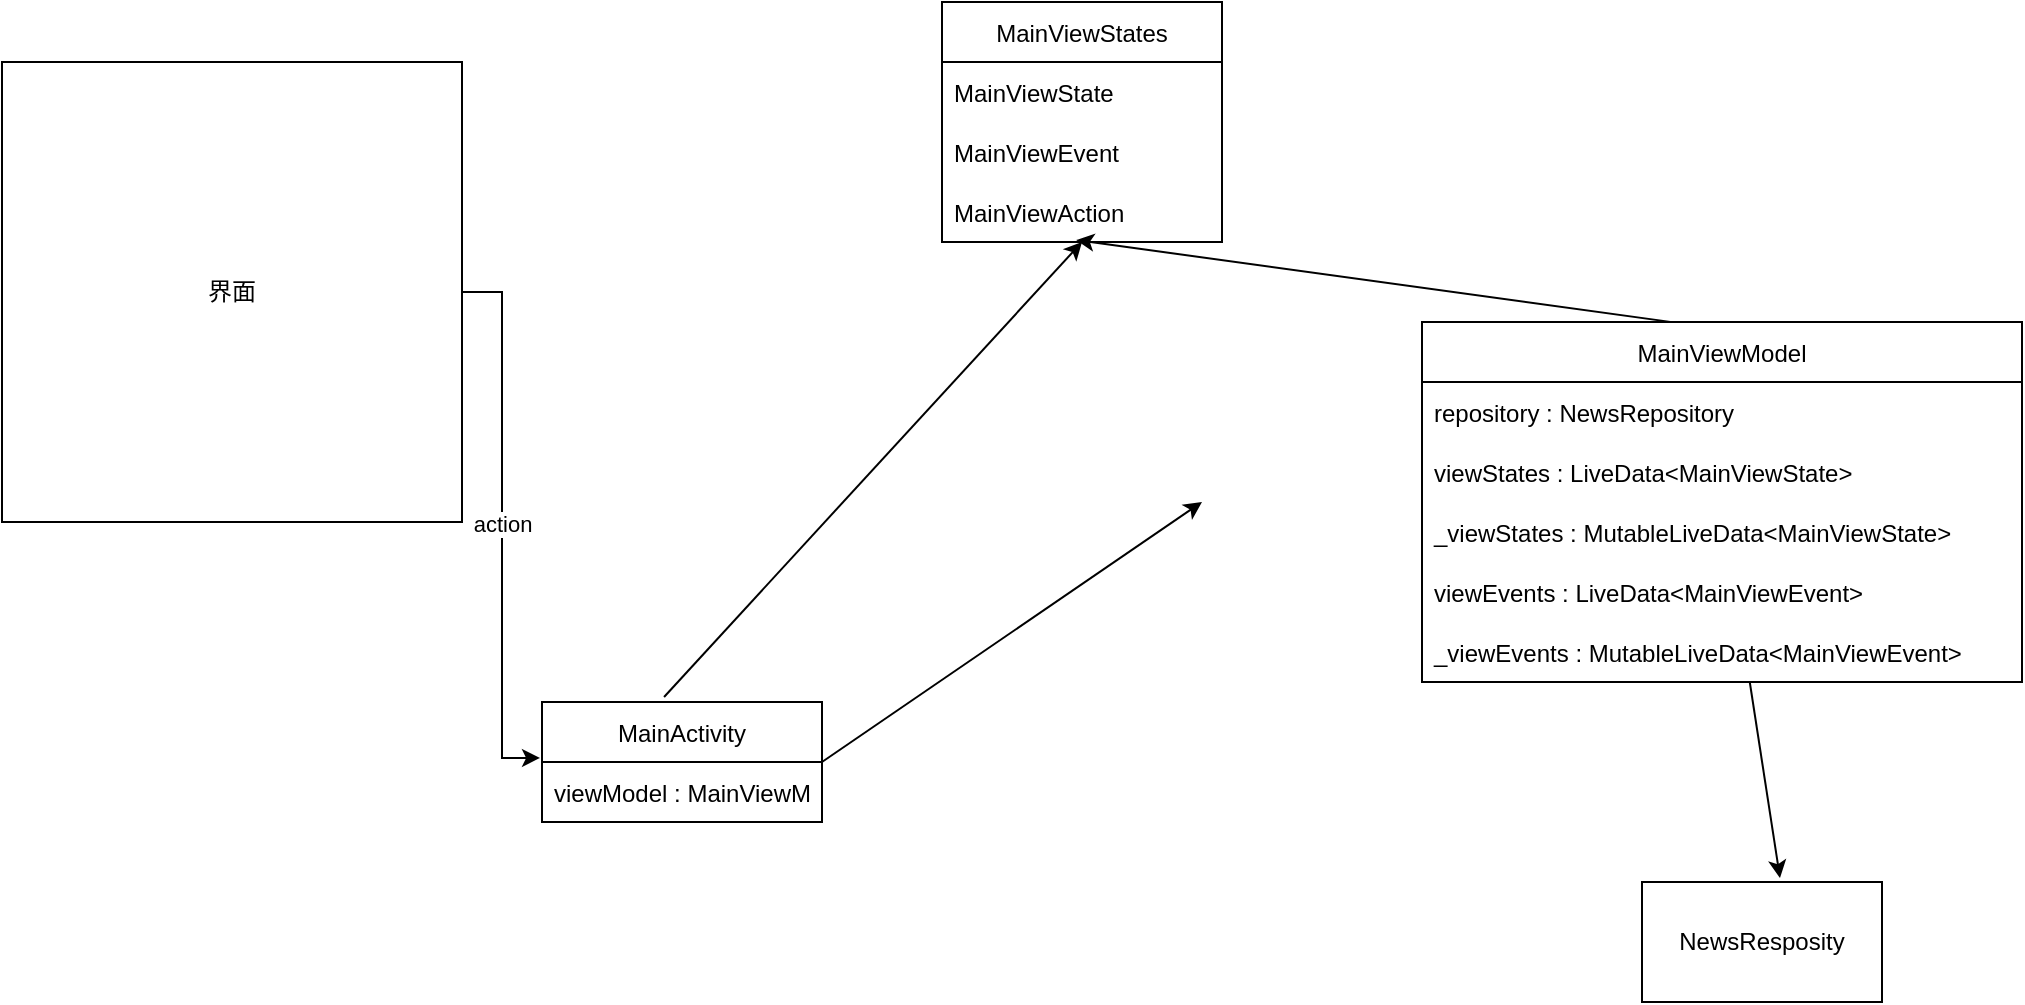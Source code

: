 <mxfile version="16.5.2" type="github">
  <diagram id="dWW6YbhH1yHc71y9CbZc" name="Page-1">
    <mxGraphModel dx="1298" dy="763" grid="1" gridSize="10" guides="1" tooltips="1" connect="1" arrows="1" fold="1" page="1" pageScale="1" pageWidth="827" pageHeight="1169" math="0" shadow="0">
      <root>
        <mxCell id="0" />
        <mxCell id="1" parent="0" />
        <mxCell id="I-OXicR9jZka1O889iwQ-11" style="rounded=0;orthogonalLoop=1;jettySize=auto;html=1;exitX=0.436;exitY=-0.042;exitDx=0;exitDy=0;entryX=0.5;entryY=1;entryDx=0;entryDy=0;verticalAlign=top;exitPerimeter=0;" edge="1" parent="1" source="I-OXicR9jZka1O889iwQ-19" target="I-OXicR9jZka1O889iwQ-2">
          <mxGeometry relative="1" as="geometry">
            <mxPoint x="450" y="400" as="sourcePoint" />
          </mxGeometry>
        </mxCell>
        <mxCell id="I-OXicR9jZka1O889iwQ-2" value="MainViewStates" style="swimlane;fontStyle=0;childLayout=stackLayout;horizontal=1;startSize=30;horizontalStack=0;resizeParent=1;resizeParentMax=0;resizeLast=0;collapsible=1;marginBottom=0;" vertex="1" parent="1">
          <mxGeometry x="480" y="180" width="140" height="120" as="geometry" />
        </mxCell>
        <mxCell id="I-OXicR9jZka1O889iwQ-3" value="MainViewState" style="text;strokeColor=none;fillColor=none;align=left;verticalAlign=middle;spacingLeft=4;spacingRight=4;overflow=hidden;points=[[0,0.5],[1,0.5]];portConstraint=eastwest;rotatable=0;" vertex="1" parent="I-OXicR9jZka1O889iwQ-2">
          <mxGeometry y="30" width="140" height="30" as="geometry" />
        </mxCell>
        <mxCell id="I-OXicR9jZka1O889iwQ-4" value="MainViewEvent" style="text;strokeColor=none;fillColor=none;align=left;verticalAlign=middle;spacingLeft=4;spacingRight=4;overflow=hidden;points=[[0,0.5],[1,0.5]];portConstraint=eastwest;rotatable=0;" vertex="1" parent="I-OXicR9jZka1O889iwQ-2">
          <mxGeometry y="60" width="140" height="30" as="geometry" />
        </mxCell>
        <mxCell id="I-OXicR9jZka1O889iwQ-5" value="MainViewAction" style="text;strokeColor=none;fillColor=none;align=left;verticalAlign=middle;spacingLeft=4;spacingRight=4;overflow=hidden;points=[[0,0.5],[1,0.5]];portConstraint=eastwest;rotatable=0;" vertex="1" parent="I-OXicR9jZka1O889iwQ-2">
          <mxGeometry y="90" width="140" height="30" as="geometry" />
        </mxCell>
        <mxCell id="I-OXicR9jZka1O889iwQ-12" style="edgeStyle=none;rounded=0;orthogonalLoop=1;jettySize=auto;html=1;exitX=0.45;exitY=0.008;exitDx=0;exitDy=0;entryX=0.479;entryY=0.967;entryDx=0;entryDy=0;entryPerimeter=0;exitPerimeter=0;" edge="1" parent="1" source="I-OXicR9jZka1O889iwQ-15" target="I-OXicR9jZka1O889iwQ-5">
          <mxGeometry relative="1" as="geometry">
            <mxPoint x="670" y="400" as="sourcePoint" />
          </mxGeometry>
        </mxCell>
        <mxCell id="I-OXicR9jZka1O889iwQ-8" value="" style="endArrow=classic;html=1;rounded=0;exitX=1;exitY=0.5;exitDx=0;exitDy=0;entryX=0;entryY=0.5;entryDx=0;entryDy=0;" edge="1" parent="1" source="I-OXicR9jZka1O889iwQ-19">
          <mxGeometry width="50" height="50" relative="1" as="geometry">
            <mxPoint x="510" y="430" as="sourcePoint" />
            <mxPoint x="610" y="430" as="targetPoint" />
          </mxGeometry>
        </mxCell>
        <mxCell id="I-OXicR9jZka1O889iwQ-10" value="action" style="edgeStyle=orthogonalEdgeStyle;rounded=0;orthogonalLoop=1;jettySize=auto;html=1;exitX=1;exitY=0.5;exitDx=0;exitDy=0;entryX=-0.007;entryY=-0.067;entryDx=0;entryDy=0;entryPerimeter=0;" edge="1" parent="1" source="I-OXicR9jZka1O889iwQ-9" target="I-OXicR9jZka1O889iwQ-20">
          <mxGeometry relative="1" as="geometry">
            <mxPoint x="390" y="430" as="targetPoint" />
          </mxGeometry>
        </mxCell>
        <mxCell id="I-OXicR9jZka1O889iwQ-9" value="界面" style="whiteSpace=wrap;html=1;aspect=fixed;" vertex="1" parent="1">
          <mxGeometry x="10" y="210" width="230" height="230" as="geometry" />
        </mxCell>
        <mxCell id="I-OXicR9jZka1O889iwQ-13" value="NewsResposity" style="rounded=0;whiteSpace=wrap;html=1;" vertex="1" parent="1">
          <mxGeometry x="830" y="620" width="120" height="60" as="geometry" />
        </mxCell>
        <mxCell id="I-OXicR9jZka1O889iwQ-25" style="edgeStyle=none;rounded=0;orthogonalLoop=1;jettySize=auto;html=1;entryX=0.575;entryY=-0.033;entryDx=0;entryDy=0;entryPerimeter=0;" edge="1" parent="1" source="I-OXicR9jZka1O889iwQ-15" target="I-OXicR9jZka1O889iwQ-13">
          <mxGeometry relative="1" as="geometry" />
        </mxCell>
        <mxCell id="I-OXicR9jZka1O889iwQ-15" value="MainViewModel" style="swimlane;fontStyle=0;childLayout=stackLayout;horizontal=1;startSize=30;horizontalStack=0;resizeParent=1;resizeParentMax=0;resizeLast=0;collapsible=1;marginBottom=0;" vertex="1" parent="1">
          <mxGeometry x="720" y="340" width="300" height="180" as="geometry" />
        </mxCell>
        <mxCell id="I-OXicR9jZka1O889iwQ-16" value="repository : NewsRepository" style="text;strokeColor=none;fillColor=none;align=left;verticalAlign=middle;spacingLeft=4;spacingRight=4;overflow=hidden;points=[[0,0.5],[1,0.5]];portConstraint=eastwest;rotatable=0;" vertex="1" parent="I-OXicR9jZka1O889iwQ-15">
          <mxGeometry y="30" width="300" height="30" as="geometry" />
        </mxCell>
        <mxCell id="I-OXicR9jZka1O889iwQ-17" value="viewStates : LiveData&lt;MainViewState&gt; " style="text;strokeColor=none;fillColor=none;align=left;verticalAlign=middle;spacingLeft=4;spacingRight=4;overflow=hidden;points=[[0,0.5],[1,0.5]];portConstraint=eastwest;rotatable=0;" vertex="1" parent="I-OXicR9jZka1O889iwQ-15">
          <mxGeometry y="60" width="300" height="30" as="geometry" />
        </mxCell>
        <mxCell id="I-OXicR9jZka1O889iwQ-18" value="_viewStates : MutableLiveData&lt;MainViewState&gt;" style="text;strokeColor=none;fillColor=none;align=left;verticalAlign=middle;spacingLeft=4;spacingRight=4;overflow=hidden;points=[[0,0.5],[1,0.5]];portConstraint=eastwest;rotatable=0;" vertex="1" parent="I-OXicR9jZka1O889iwQ-15">
          <mxGeometry y="90" width="300" height="30" as="geometry" />
        </mxCell>
        <mxCell id="I-OXicR9jZka1O889iwQ-23" value="viewEvents : LiveData&lt;MainViewEvent&gt;" style="text;strokeColor=none;fillColor=none;align=left;verticalAlign=middle;spacingLeft=4;spacingRight=4;overflow=hidden;points=[[0,0.5],[1,0.5]];portConstraint=eastwest;rotatable=0;" vertex="1" parent="I-OXicR9jZka1O889iwQ-15">
          <mxGeometry y="120" width="300" height="30" as="geometry" />
        </mxCell>
        <mxCell id="I-OXicR9jZka1O889iwQ-24" value="_viewEvents : MutableLiveData&lt;MainViewEvent&gt;" style="text;strokeColor=none;fillColor=none;align=left;verticalAlign=middle;spacingLeft=4;spacingRight=4;overflow=hidden;points=[[0,0.5],[1,0.5]];portConstraint=eastwest;rotatable=0;" vertex="1" parent="I-OXicR9jZka1O889iwQ-15">
          <mxGeometry y="150" width="300" height="30" as="geometry" />
        </mxCell>
        <mxCell id="I-OXicR9jZka1O889iwQ-19" value="MainActivity" style="swimlane;fontStyle=0;childLayout=stackLayout;horizontal=1;startSize=30;horizontalStack=0;resizeParent=1;resizeParentMax=0;resizeLast=0;collapsible=1;marginBottom=0;" vertex="1" parent="1">
          <mxGeometry x="280" y="530" width="140" height="60" as="geometry" />
        </mxCell>
        <mxCell id="I-OXicR9jZka1O889iwQ-20" value="viewModel : MainViewModel" style="text;strokeColor=none;fillColor=none;align=left;verticalAlign=middle;spacingLeft=4;spacingRight=4;overflow=hidden;points=[[0,0.5],[1,0.5]];portConstraint=eastwest;rotatable=0;" vertex="1" parent="I-OXicR9jZka1O889iwQ-19">
          <mxGeometry y="30" width="140" height="30" as="geometry" />
        </mxCell>
      </root>
    </mxGraphModel>
  </diagram>
</mxfile>
